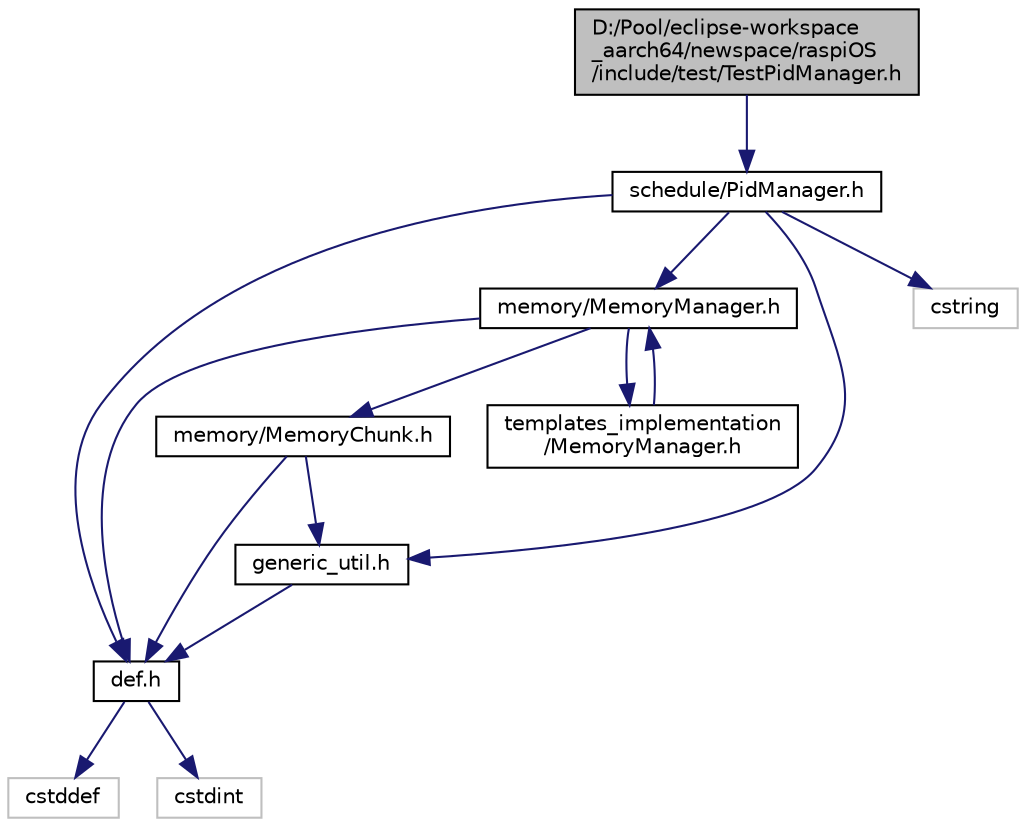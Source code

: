 digraph "D:/Pool/eclipse-workspace_aarch64/newspace/raspiOS/include/test/TestPidManager.h"
{
  edge [fontname="Helvetica",fontsize="10",labelfontname="Helvetica",labelfontsize="10"];
  node [fontname="Helvetica",fontsize="10",shape=record];
  Node2615 [label="D:/Pool/eclipse-workspace\l_aarch64/newspace/raspiOS\l/include/test/TestPidManager.h",height=0.2,width=0.4,color="black", fillcolor="grey75", style="filled", fontcolor="black"];
  Node2615 -> Node2616 [color="midnightblue",fontsize="10",style="solid",fontname="Helvetica"];
  Node2616 [label="schedule/PidManager.h",height=0.2,width=0.4,color="black", fillcolor="white", style="filled",URL="$d4/d92/_pid_manager_8h.html"];
  Node2616 -> Node2617 [color="midnightblue",fontsize="10",style="solid",fontname="Helvetica"];
  Node2617 [label="def.h",height=0.2,width=0.4,color="black", fillcolor="white", style="filled",URL="$d4/da4/def_8h.html"];
  Node2617 -> Node2618 [color="midnightblue",fontsize="10",style="solid",fontname="Helvetica"];
  Node2618 [label="cstddef",height=0.2,width=0.4,color="grey75", fillcolor="white", style="filled"];
  Node2617 -> Node2619 [color="midnightblue",fontsize="10",style="solid",fontname="Helvetica"];
  Node2619 [label="cstdint",height=0.2,width=0.4,color="grey75", fillcolor="white", style="filled"];
  Node2616 -> Node2620 [color="midnightblue",fontsize="10",style="solid",fontname="Helvetica"];
  Node2620 [label="memory/MemoryManager.h",height=0.2,width=0.4,color="black", fillcolor="white", style="filled",URL="$d6/d76/memory_2_memory_manager_8h.html"];
  Node2620 -> Node2617 [color="midnightblue",fontsize="10",style="solid",fontname="Helvetica"];
  Node2620 -> Node2621 [color="midnightblue",fontsize="10",style="solid",fontname="Helvetica"];
  Node2621 [label="memory/MemoryChunk.h",height=0.2,width=0.4,color="black", fillcolor="white", style="filled",URL="$d9/df6/_memory_chunk_8h.html"];
  Node2621 -> Node2617 [color="midnightblue",fontsize="10",style="solid",fontname="Helvetica"];
  Node2621 -> Node2622 [color="midnightblue",fontsize="10",style="solid",fontname="Helvetica"];
  Node2622 [label="generic_util.h",height=0.2,width=0.4,color="black", fillcolor="white", style="filled",URL="$d6/d93/generic__util_8h.html"];
  Node2622 -> Node2617 [color="midnightblue",fontsize="10",style="solid",fontname="Helvetica"];
  Node2620 -> Node2623 [color="midnightblue",fontsize="10",style="solid",fontname="Helvetica"];
  Node2623 [label="templates_implementation\l/MemoryManager.h",height=0.2,width=0.4,color="black", fillcolor="white", style="filled",URL="$dd/d2b/templates__implementation_2_memory_manager_8h.html"];
  Node2623 -> Node2620 [color="midnightblue",fontsize="10",style="solid",fontname="Helvetica"];
  Node2616 -> Node2622 [color="midnightblue",fontsize="10",style="solid",fontname="Helvetica"];
  Node2616 -> Node2624 [color="midnightblue",fontsize="10",style="solid",fontname="Helvetica"];
  Node2624 [label="cstring",height=0.2,width=0.4,color="grey75", fillcolor="white", style="filled"];
}
